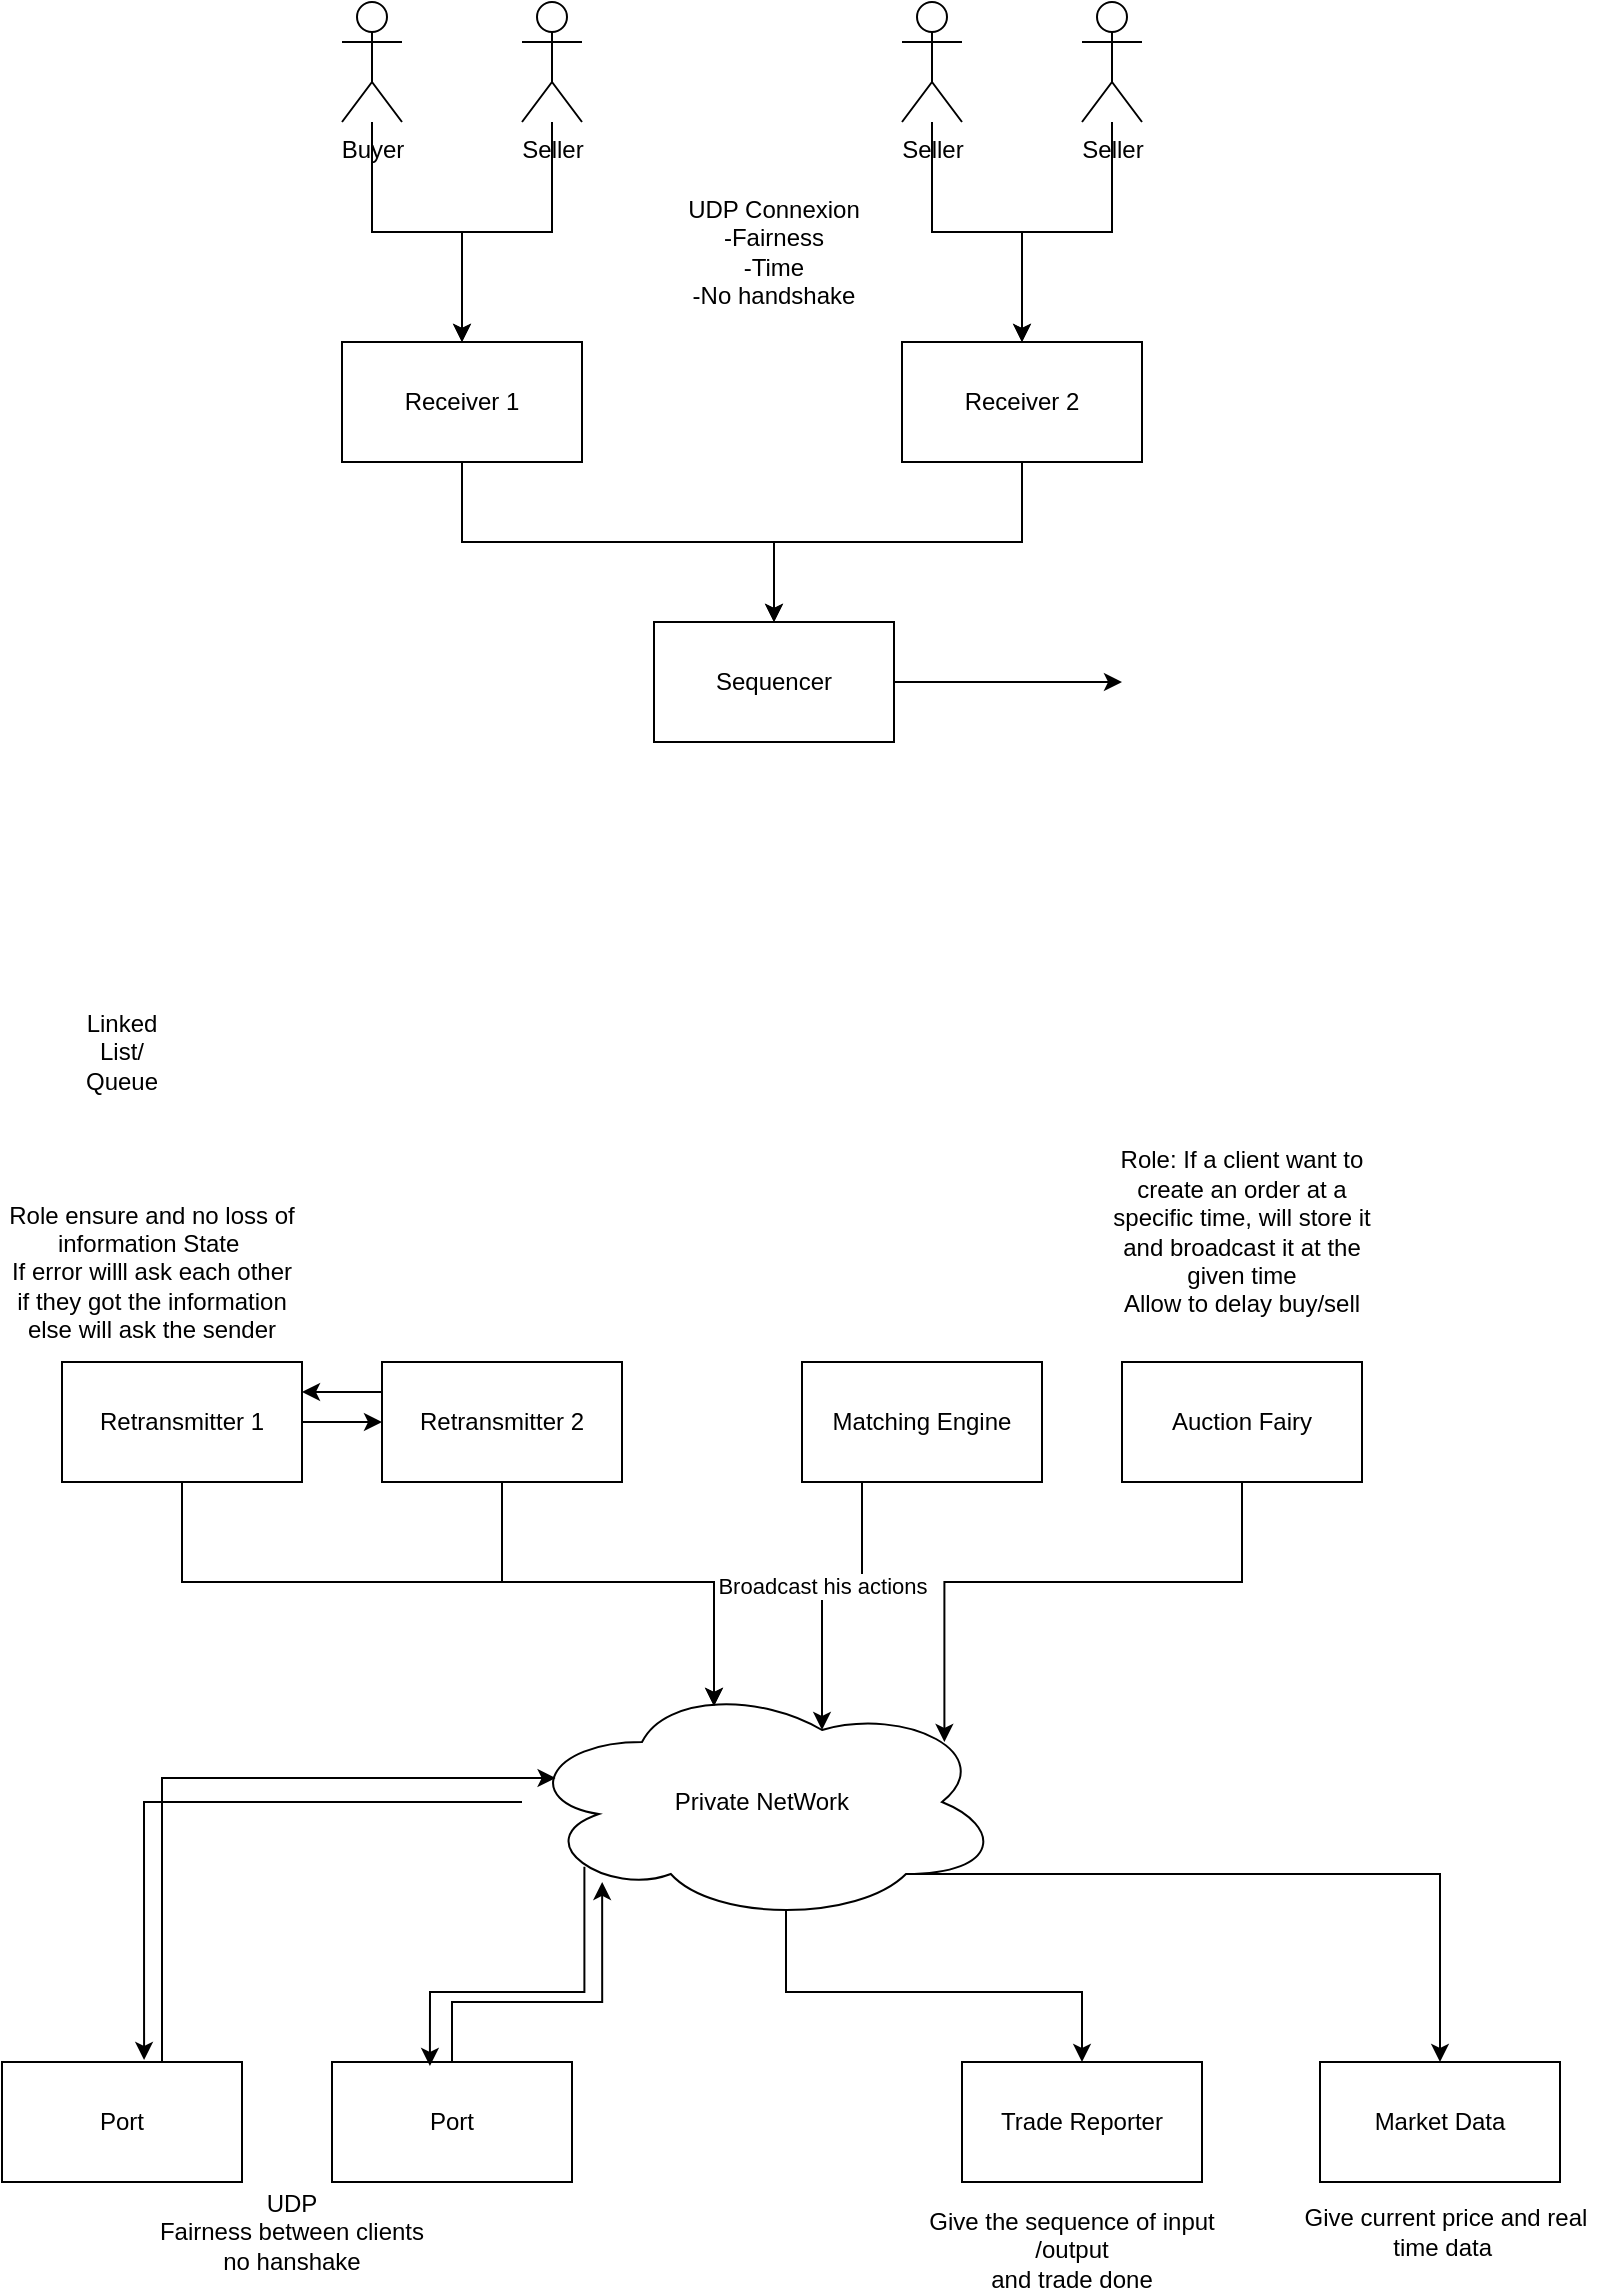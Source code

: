 <mxfile version="24.7.16">
  <diagram name="Page-1" id="GnK1inT208WR18thAfCj">
    <mxGraphModel dx="954" dy="606" grid="1" gridSize="10" guides="1" tooltips="1" connect="1" arrows="1" fold="1" page="1" pageScale="1" pageWidth="827" pageHeight="1169" math="0" shadow="0">
      <root>
        <mxCell id="0" />
        <mxCell id="1" parent="0" />
        <mxCell id="eZK-zR2VjhAOhGV-CHan-24" style="edgeStyle=orthogonalEdgeStyle;rounded=0;orthogonalLoop=1;jettySize=auto;html=1;entryX=0.5;entryY=0;entryDx=0;entryDy=0;exitX=0.5;exitY=1;exitDx=0;exitDy=0;" edge="1" parent="1" source="eZK-zR2VjhAOhGV-CHan-1" target="eZK-zR2VjhAOhGV-CHan-22">
          <mxGeometry relative="1" as="geometry">
            <mxPoint x="320" y="370" as="targetPoint" />
            <mxPoint x="320" y="260" as="sourcePoint" />
          </mxGeometry>
        </mxCell>
        <mxCell id="eZK-zR2VjhAOhGV-CHan-1" value="Receiver 1" style="rounded=0;whiteSpace=wrap;html=1;" vertex="1" parent="1">
          <mxGeometry x="200" y="230" width="120" height="60" as="geometry" />
        </mxCell>
        <mxCell id="eZK-zR2VjhAOhGV-CHan-7" style="edgeStyle=orthogonalEdgeStyle;rounded=0;orthogonalLoop=1;jettySize=auto;html=1;entryX=0.5;entryY=0;entryDx=0;entryDy=0;" edge="1" parent="1" source="eZK-zR2VjhAOhGV-CHan-2" target="eZK-zR2VjhAOhGV-CHan-1">
          <mxGeometry relative="1" as="geometry" />
        </mxCell>
        <mxCell id="eZK-zR2VjhAOhGV-CHan-2" value="Buyer" style="shape=umlActor;verticalLabelPosition=bottom;verticalAlign=top;html=1;outlineConnect=0;" vertex="1" parent="1">
          <mxGeometry x="200" y="60" width="30" height="60" as="geometry" />
        </mxCell>
        <mxCell id="eZK-zR2VjhAOhGV-CHan-9" style="edgeStyle=orthogonalEdgeStyle;rounded=0;orthogonalLoop=1;jettySize=auto;html=1;entryX=0.5;entryY=0;entryDx=0;entryDy=0;" edge="1" parent="1" source="eZK-zR2VjhAOhGV-CHan-3" target="eZK-zR2VjhAOhGV-CHan-4">
          <mxGeometry relative="1" as="geometry" />
        </mxCell>
        <mxCell id="eZK-zR2VjhAOhGV-CHan-3" value="Seller" style="shape=umlActor;verticalLabelPosition=bottom;verticalAlign=top;html=1;outlineConnect=0;" vertex="1" parent="1">
          <mxGeometry x="480" y="60" width="30" height="60" as="geometry" />
        </mxCell>
        <mxCell id="eZK-zR2VjhAOhGV-CHan-16" style="edgeStyle=orthogonalEdgeStyle;rounded=0;orthogonalLoop=1;jettySize=auto;html=1;exitX=0.5;exitY=1;exitDx=0;exitDy=0;entryX=0.5;entryY=0;entryDx=0;entryDy=0;" edge="1" parent="1" source="eZK-zR2VjhAOhGV-CHan-4" target="eZK-zR2VjhAOhGV-CHan-22">
          <mxGeometry relative="1" as="geometry">
            <mxPoint x="401" y="350" as="targetPoint" />
          </mxGeometry>
        </mxCell>
        <mxCell id="eZK-zR2VjhAOhGV-CHan-4" value="Receiver 2" style="rounded=0;whiteSpace=wrap;html=1;" vertex="1" parent="1">
          <mxGeometry x="480" y="230" width="120" height="60" as="geometry" />
        </mxCell>
        <mxCell id="eZK-zR2VjhAOhGV-CHan-10" value="" style="edgeStyle=orthogonalEdgeStyle;rounded=0;orthogonalLoop=1;jettySize=auto;html=1;" edge="1" parent="1" source="eZK-zR2VjhAOhGV-CHan-5" target="eZK-zR2VjhAOhGV-CHan-4">
          <mxGeometry relative="1" as="geometry" />
        </mxCell>
        <mxCell id="eZK-zR2VjhAOhGV-CHan-5" value="Seller" style="shape=umlActor;verticalLabelPosition=bottom;verticalAlign=top;html=1;outlineConnect=0;" vertex="1" parent="1">
          <mxGeometry x="570" y="60" width="30" height="60" as="geometry" />
        </mxCell>
        <mxCell id="eZK-zR2VjhAOhGV-CHan-8" value="" style="edgeStyle=orthogonalEdgeStyle;rounded=0;orthogonalLoop=1;jettySize=auto;html=1;" edge="1" parent="1" source="eZK-zR2VjhAOhGV-CHan-6" target="eZK-zR2VjhAOhGV-CHan-1">
          <mxGeometry relative="1" as="geometry" />
        </mxCell>
        <mxCell id="eZK-zR2VjhAOhGV-CHan-6" value="Seller" style="shape=umlActor;verticalLabelPosition=bottom;verticalAlign=top;html=1;outlineConnect=0;" vertex="1" parent="1">
          <mxGeometry x="290" y="60" width="30" height="60" as="geometry" />
        </mxCell>
        <mxCell id="eZK-zR2VjhAOhGV-CHan-15" value="UDP Connexion&lt;div&gt;-Fairness&lt;/div&gt;&lt;div&gt;-Time&lt;/div&gt;&lt;div&gt;-No handshake&lt;/div&gt;" style="text;html=1;align=center;verticalAlign=middle;whiteSpace=wrap;rounded=0;" vertex="1" parent="1">
          <mxGeometry x="371" y="150" width="90" height="70" as="geometry" />
        </mxCell>
        <mxCell id="eZK-zR2VjhAOhGV-CHan-17" value="Matching Engine" style="rounded=0;whiteSpace=wrap;html=1;" vertex="1" parent="1">
          <mxGeometry x="430" y="740" width="120" height="60" as="geometry" />
        </mxCell>
        <mxCell id="eZK-zR2VjhAOhGV-CHan-19" value="Linked List/ Queue" style="text;html=1;align=center;verticalAlign=middle;whiteSpace=wrap;rounded=0;" vertex="1" parent="1">
          <mxGeometry x="60" y="570" width="60" height="30" as="geometry" />
        </mxCell>
        <mxCell id="eZK-zR2VjhAOhGV-CHan-42" style="edgeStyle=orthogonalEdgeStyle;rounded=0;orthogonalLoop=1;jettySize=auto;html=1;exitX=0.55;exitY=0.95;exitDx=0;exitDy=0;exitPerimeter=0;" edge="1" parent="1" source="eZK-zR2VjhAOhGV-CHan-21" target="eZK-zR2VjhAOhGV-CHan-41">
          <mxGeometry relative="1" as="geometry" />
        </mxCell>
        <mxCell id="eZK-zR2VjhAOhGV-CHan-47" style="edgeStyle=orthogonalEdgeStyle;rounded=0;orthogonalLoop=1;jettySize=auto;html=1;exitX=0.8;exitY=0.8;exitDx=0;exitDy=0;exitPerimeter=0;entryX=0.5;entryY=0;entryDx=0;entryDy=0;" edge="1" parent="1" source="eZK-zR2VjhAOhGV-CHan-21" target="eZK-zR2VjhAOhGV-CHan-46">
          <mxGeometry relative="1" as="geometry" />
        </mxCell>
        <mxCell id="eZK-zR2VjhAOhGV-CHan-21" value="Private NetWork" style="ellipse;shape=cloud;whiteSpace=wrap;html=1;" vertex="1" parent="1">
          <mxGeometry x="290" y="900" width="240" height="120" as="geometry" />
        </mxCell>
        <mxCell id="eZK-zR2VjhAOhGV-CHan-25" style="edgeStyle=orthogonalEdgeStyle;rounded=0;orthogonalLoop=1;jettySize=auto;html=1;" edge="1" parent="1" source="eZK-zR2VjhAOhGV-CHan-22">
          <mxGeometry relative="1" as="geometry">
            <mxPoint x="590" y="400" as="targetPoint" />
          </mxGeometry>
        </mxCell>
        <mxCell id="eZK-zR2VjhAOhGV-CHan-22" value="Sequencer" style="rounded=0;whiteSpace=wrap;html=1;" vertex="1" parent="1">
          <mxGeometry x="356" y="370" width="120" height="60" as="geometry" />
        </mxCell>
        <mxCell id="eZK-zR2VjhAOhGV-CHan-33" style="edgeStyle=orthogonalEdgeStyle;rounded=0;orthogonalLoop=1;jettySize=auto;html=1;exitX=1;exitY=0.5;exitDx=0;exitDy=0;entryX=0;entryY=0.5;entryDx=0;entryDy=0;" edge="1" parent="1" source="eZK-zR2VjhAOhGV-CHan-26" target="eZK-zR2VjhAOhGV-CHan-27">
          <mxGeometry relative="1" as="geometry" />
        </mxCell>
        <mxCell id="eZK-zR2VjhAOhGV-CHan-26" value="Retransmitter 1" style="rounded=0;whiteSpace=wrap;html=1;" vertex="1" parent="1">
          <mxGeometry x="60" y="740" width="120" height="60" as="geometry" />
        </mxCell>
        <mxCell id="eZK-zR2VjhAOhGV-CHan-34" style="edgeStyle=orthogonalEdgeStyle;rounded=0;orthogonalLoop=1;jettySize=auto;html=1;exitX=0;exitY=0.25;exitDx=0;exitDy=0;entryX=1;entryY=0.25;entryDx=0;entryDy=0;" edge="1" parent="1" source="eZK-zR2VjhAOhGV-CHan-27" target="eZK-zR2VjhAOhGV-CHan-26">
          <mxGeometry relative="1" as="geometry" />
        </mxCell>
        <mxCell id="eZK-zR2VjhAOhGV-CHan-27" value="Retransmitter 2" style="rounded=0;whiteSpace=wrap;html=1;" vertex="1" parent="1">
          <mxGeometry x="220" y="740" width="120" height="60" as="geometry" />
        </mxCell>
        <mxCell id="eZK-zR2VjhAOhGV-CHan-29" style="edgeStyle=orthogonalEdgeStyle;rounded=0;orthogonalLoop=1;jettySize=auto;html=1;entryX=0.4;entryY=0.1;entryDx=0;entryDy=0;entryPerimeter=0;exitX=0.5;exitY=1;exitDx=0;exitDy=0;" edge="1" parent="1" source="eZK-zR2VjhAOhGV-CHan-26" target="eZK-zR2VjhAOhGV-CHan-21">
          <mxGeometry relative="1" as="geometry" />
        </mxCell>
        <mxCell id="eZK-zR2VjhAOhGV-CHan-30" style="edgeStyle=orthogonalEdgeStyle;rounded=0;orthogonalLoop=1;jettySize=auto;html=1;entryX=0.4;entryY=0.1;entryDx=0;entryDy=0;entryPerimeter=0;" edge="1" parent="1" source="eZK-zR2VjhAOhGV-CHan-27" target="eZK-zR2VjhAOhGV-CHan-21">
          <mxGeometry relative="1" as="geometry" />
        </mxCell>
        <mxCell id="eZK-zR2VjhAOhGV-CHan-32" value="Role ensure and no loss of information State&amp;nbsp;&lt;div&gt;If error willl ask each other if they got the information else will ask the sender&lt;/div&gt;" style="text;html=1;align=center;verticalAlign=middle;whiteSpace=wrap;rounded=0;" vertex="1" parent="1">
          <mxGeometry x="30" y="680" width="150" height="30" as="geometry" />
        </mxCell>
        <mxCell id="eZK-zR2VjhAOhGV-CHan-35" value="Broadcast his actions" style="edgeStyle=orthogonalEdgeStyle;rounded=0;orthogonalLoop=1;jettySize=auto;html=1;entryX=0.625;entryY=0.2;entryDx=0;entryDy=0;entryPerimeter=0;" edge="1" parent="1" source="eZK-zR2VjhAOhGV-CHan-17" target="eZK-zR2VjhAOhGV-CHan-21">
          <mxGeometry relative="1" as="geometry">
            <Array as="points">
              <mxPoint x="460" y="850" />
              <mxPoint x="440" y="850" />
            </Array>
          </mxGeometry>
        </mxCell>
        <mxCell id="eZK-zR2VjhAOhGV-CHan-37" value="Port" style="rounded=0;whiteSpace=wrap;html=1;" vertex="1" parent="1">
          <mxGeometry x="30" y="1090" width="120" height="60" as="geometry" />
        </mxCell>
        <mxCell id="eZK-zR2VjhAOhGV-CHan-38" value="Port" style="rounded=0;whiteSpace=wrap;html=1;" vertex="1" parent="1">
          <mxGeometry x="195" y="1090" width="120" height="60" as="geometry" />
        </mxCell>
        <mxCell id="eZK-zR2VjhAOhGV-CHan-41" value="Trade Reporter" style="rounded=0;whiteSpace=wrap;html=1;" vertex="1" parent="1">
          <mxGeometry x="510" y="1090" width="120" height="60" as="geometry" />
        </mxCell>
        <mxCell id="eZK-zR2VjhAOhGV-CHan-43" value="Auction Fairy" style="rounded=0;whiteSpace=wrap;html=1;" vertex="1" parent="1">
          <mxGeometry x="590" y="740" width="120" height="60" as="geometry" />
        </mxCell>
        <mxCell id="eZK-zR2VjhAOhGV-CHan-44" style="edgeStyle=orthogonalEdgeStyle;rounded=0;orthogonalLoop=1;jettySize=auto;html=1;entryX=0.88;entryY=0.25;entryDx=0;entryDy=0;entryPerimeter=0;exitX=0.5;exitY=1;exitDx=0;exitDy=0;" edge="1" parent="1" source="eZK-zR2VjhAOhGV-CHan-43" target="eZK-zR2VjhAOhGV-CHan-21">
          <mxGeometry relative="1" as="geometry" />
        </mxCell>
        <mxCell id="eZK-zR2VjhAOhGV-CHan-45" value="Role: If a client want to create an order at a specific time, will store it and broadcast it at the given time&lt;div&gt;Allow to delay buy/sell&lt;/div&gt;" style="text;html=1;align=center;verticalAlign=middle;whiteSpace=wrap;rounded=0;" vertex="1" parent="1">
          <mxGeometry x="575" y="660" width="150" height="30" as="geometry" />
        </mxCell>
        <mxCell id="eZK-zR2VjhAOhGV-CHan-46" value="Market Data" style="rounded=0;whiteSpace=wrap;html=1;" vertex="1" parent="1">
          <mxGeometry x="689" y="1090" width="120" height="60" as="geometry" />
        </mxCell>
        <mxCell id="eZK-zR2VjhAOhGV-CHan-48" style="edgeStyle=orthogonalEdgeStyle;rounded=0;orthogonalLoop=1;jettySize=auto;html=1;entryX=0.07;entryY=0.4;entryDx=0;entryDy=0;entryPerimeter=0;exitX=0.75;exitY=0;exitDx=0;exitDy=0;" edge="1" parent="1" source="eZK-zR2VjhAOhGV-CHan-37" target="eZK-zR2VjhAOhGV-CHan-21">
          <mxGeometry relative="1" as="geometry">
            <Array as="points">
              <mxPoint x="110" y="1090" />
              <mxPoint x="110" y="948" />
            </Array>
          </mxGeometry>
        </mxCell>
        <mxCell id="eZK-zR2VjhAOhGV-CHan-49" style="edgeStyle=orthogonalEdgeStyle;rounded=0;orthogonalLoop=1;jettySize=auto;html=1;entryX=0.592;entryY=-0.017;entryDx=0;entryDy=0;entryPerimeter=0;" edge="1" parent="1" source="eZK-zR2VjhAOhGV-CHan-21" target="eZK-zR2VjhAOhGV-CHan-37">
          <mxGeometry relative="1" as="geometry" />
        </mxCell>
        <mxCell id="eZK-zR2VjhAOhGV-CHan-50" style="edgeStyle=orthogonalEdgeStyle;rounded=0;orthogonalLoop=1;jettySize=auto;html=1;entryX=0.167;entryY=0.833;entryDx=0;entryDy=0;entryPerimeter=0;exitX=0.5;exitY=0;exitDx=0;exitDy=0;" edge="1" parent="1" source="eZK-zR2VjhAOhGV-CHan-38" target="eZK-zR2VjhAOhGV-CHan-21">
          <mxGeometry relative="1" as="geometry">
            <Array as="points">
              <mxPoint x="255" y="1060" />
              <mxPoint x="330" y="1060" />
            </Array>
          </mxGeometry>
        </mxCell>
        <mxCell id="eZK-zR2VjhAOhGV-CHan-51" style="edgeStyle=orthogonalEdgeStyle;rounded=0;orthogonalLoop=1;jettySize=auto;html=1;exitX=0.13;exitY=0.77;exitDx=0;exitDy=0;exitPerimeter=0;entryX=0.408;entryY=0.033;entryDx=0;entryDy=0;entryPerimeter=0;" edge="1" parent="1" source="eZK-zR2VjhAOhGV-CHan-21" target="eZK-zR2VjhAOhGV-CHan-38">
          <mxGeometry relative="1" as="geometry" />
        </mxCell>
        <mxCell id="eZK-zR2VjhAOhGV-CHan-52" value="Give the sequence of input /output&lt;div&gt;and trade done&lt;/div&gt;" style="text;html=1;align=center;verticalAlign=middle;whiteSpace=wrap;rounded=0;" vertex="1" parent="1">
          <mxGeometry x="490" y="1169" width="150" height="30" as="geometry" />
        </mxCell>
        <mxCell id="eZK-zR2VjhAOhGV-CHan-53" value="Give current price and real time data&amp;nbsp;" style="text;html=1;align=center;verticalAlign=middle;whiteSpace=wrap;rounded=0;" vertex="1" parent="1">
          <mxGeometry x="677" y="1160" width="150" height="30" as="geometry" />
        </mxCell>
        <mxCell id="eZK-zR2VjhAOhGV-CHan-54" value="UDP&lt;div&gt;Fairness between clients&lt;/div&gt;&lt;div&gt;no hanshake&lt;/div&gt;" style="text;html=1;align=center;verticalAlign=middle;whiteSpace=wrap;rounded=0;" vertex="1" parent="1">
          <mxGeometry x="100" y="1160" width="150" height="30" as="geometry" />
        </mxCell>
      </root>
    </mxGraphModel>
  </diagram>
</mxfile>

